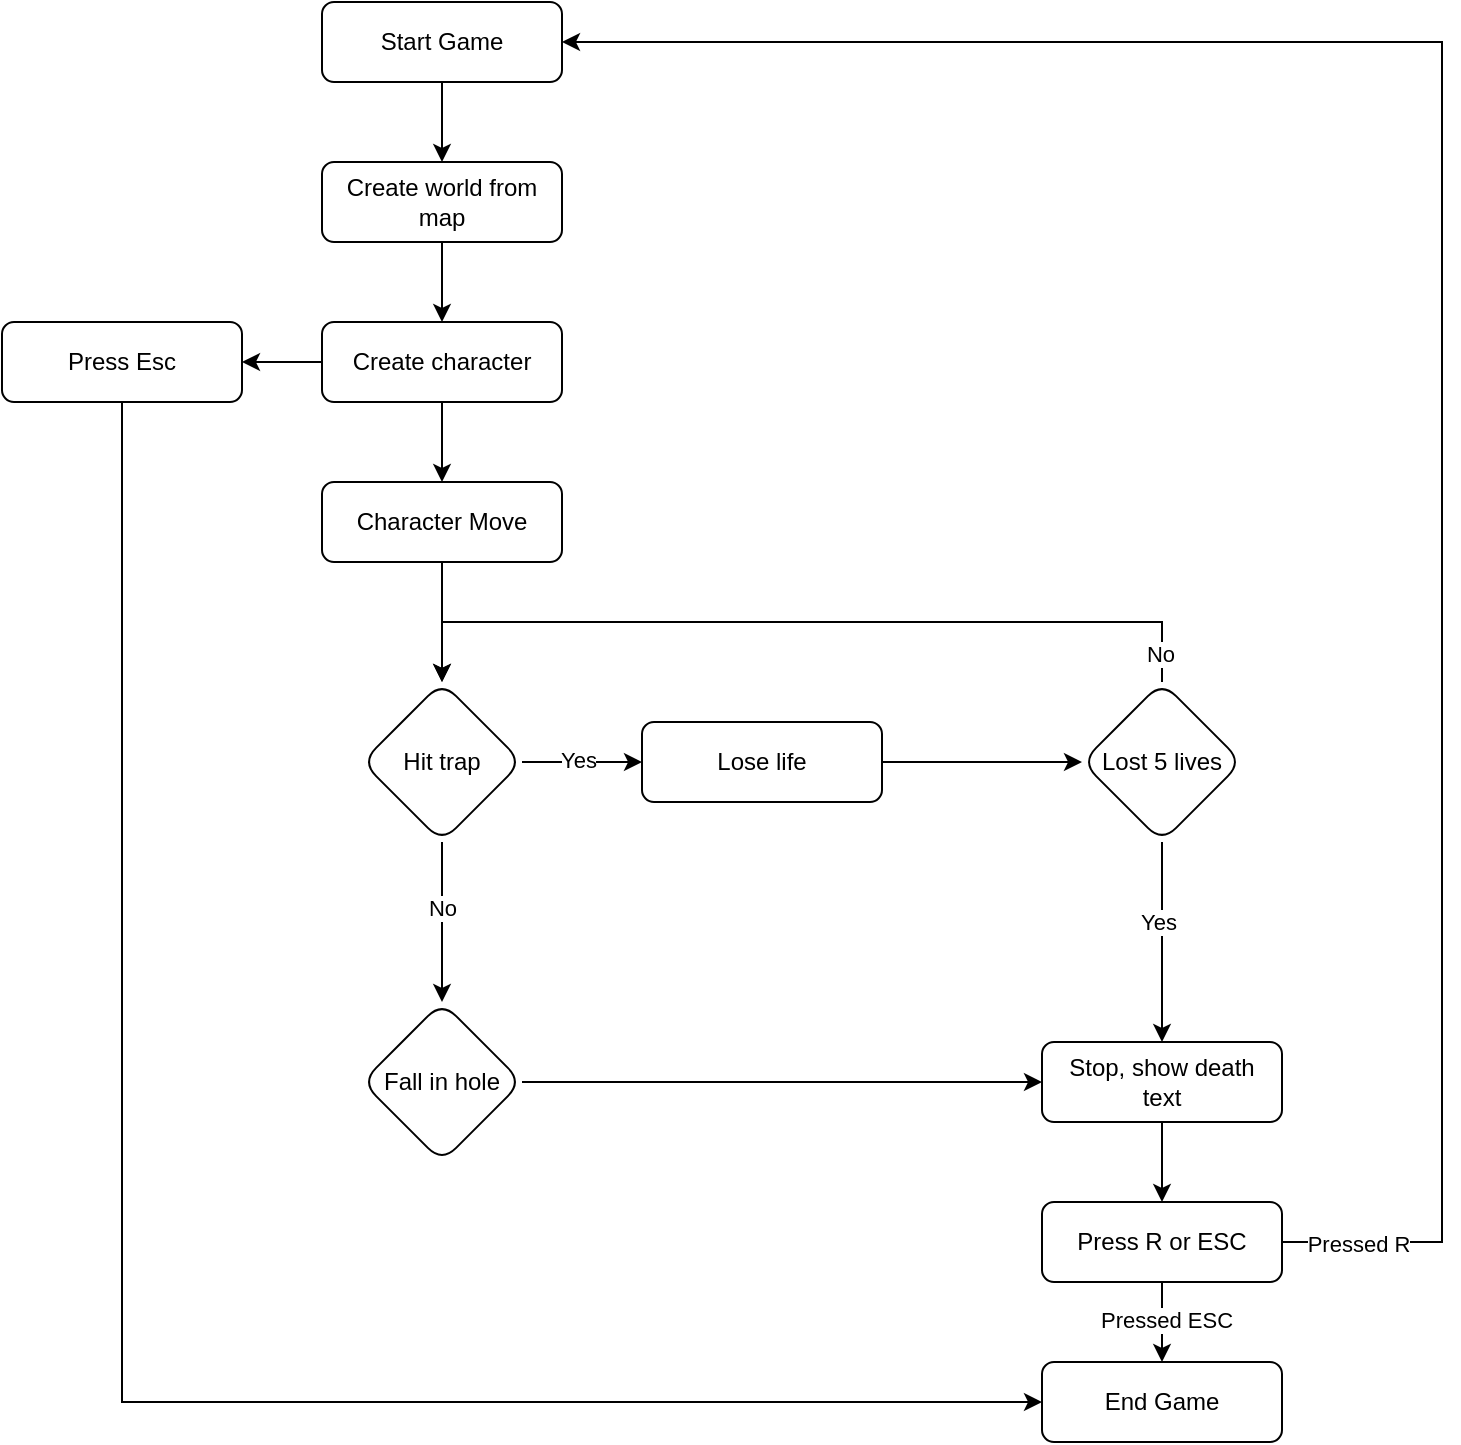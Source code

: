 <mxfile version="24.2.7" type="github">
  <diagram id="C5RBs43oDa-KdzZeNtuy" name="Page-1">
    <mxGraphModel dx="1434" dy="787" grid="1" gridSize="10" guides="1" tooltips="1" connect="1" arrows="1" fold="1" page="1" pageScale="1" pageWidth="827" pageHeight="1169" math="0" shadow="0">
      <root>
        <mxCell id="WIyWlLk6GJQsqaUBKTNV-0" />
        <mxCell id="WIyWlLk6GJQsqaUBKTNV-1" parent="WIyWlLk6GJQsqaUBKTNV-0" />
        <mxCell id="Xyd09oVZsqmvbqAqv105-24" value="" style="edgeStyle=orthogonalEdgeStyle;rounded=0;orthogonalLoop=1;jettySize=auto;html=1;" edge="1" parent="WIyWlLk6GJQsqaUBKTNV-1" source="WIyWlLk6GJQsqaUBKTNV-3" target="Xyd09oVZsqmvbqAqv105-23">
          <mxGeometry relative="1" as="geometry" />
        </mxCell>
        <mxCell id="WIyWlLk6GJQsqaUBKTNV-3" value="Start Game" style="rounded=1;whiteSpace=wrap;html=1;fontSize=12;glass=0;strokeWidth=1;shadow=0;" parent="WIyWlLk6GJQsqaUBKTNV-1" vertex="1">
          <mxGeometry x="160" y="80" width="120" height="40" as="geometry" />
        </mxCell>
        <mxCell id="Xyd09oVZsqmvbqAqv105-8" value="" style="edgeStyle=orthogonalEdgeStyle;rounded=0;orthogonalLoop=1;jettySize=auto;html=1;" edge="1" parent="WIyWlLk6GJQsqaUBKTNV-1" source="WIyWlLk6GJQsqaUBKTNV-12" target="Xyd09oVZsqmvbqAqv105-7">
          <mxGeometry relative="1" as="geometry" />
        </mxCell>
        <mxCell id="WIyWlLk6GJQsqaUBKTNV-12" value="Lose life" style="rounded=1;whiteSpace=wrap;html=1;fontSize=12;glass=0;strokeWidth=1;shadow=0;" parent="WIyWlLk6GJQsqaUBKTNV-1" vertex="1">
          <mxGeometry x="320" y="440" width="120" height="40" as="geometry" />
        </mxCell>
        <mxCell id="Xyd09oVZsqmvbqAqv105-10" value="" style="edgeStyle=orthogonalEdgeStyle;rounded=0;orthogonalLoop=1;jettySize=auto;html=1;" edge="1" parent="WIyWlLk6GJQsqaUBKTNV-1" source="Xyd09oVZsqmvbqAqv105-1" target="Xyd09oVZsqmvbqAqv105-9">
          <mxGeometry relative="1" as="geometry" />
        </mxCell>
        <mxCell id="Xyd09oVZsqmvbqAqv105-1" value="Character Move" style="rounded=1;whiteSpace=wrap;html=1;" vertex="1" parent="WIyWlLk6GJQsqaUBKTNV-1">
          <mxGeometry x="160" y="320" width="120" height="40" as="geometry" />
        </mxCell>
        <mxCell id="Xyd09oVZsqmvbqAqv105-14" style="edgeStyle=orthogonalEdgeStyle;rounded=0;orthogonalLoop=1;jettySize=auto;html=1;entryX=0.5;entryY=0;entryDx=0;entryDy=0;" edge="1" parent="WIyWlLk6GJQsqaUBKTNV-1" source="Xyd09oVZsqmvbqAqv105-7" target="Xyd09oVZsqmvbqAqv105-9">
          <mxGeometry relative="1" as="geometry">
            <Array as="points">
              <mxPoint x="580" y="390" />
              <mxPoint x="220" y="390" />
            </Array>
          </mxGeometry>
        </mxCell>
        <mxCell id="Xyd09oVZsqmvbqAqv105-15" value="No" style="edgeLabel;html=1;align=center;verticalAlign=middle;resizable=0;points=[];" vertex="1" connectable="0" parent="Xyd09oVZsqmvbqAqv105-14">
          <mxGeometry x="-0.933" y="1" relative="1" as="geometry">
            <mxPoint as="offset" />
          </mxGeometry>
        </mxCell>
        <mxCell id="Xyd09oVZsqmvbqAqv105-17" value="" style="edgeStyle=orthogonalEdgeStyle;rounded=0;orthogonalLoop=1;jettySize=auto;html=1;" edge="1" parent="WIyWlLk6GJQsqaUBKTNV-1" source="Xyd09oVZsqmvbqAqv105-7" target="Xyd09oVZsqmvbqAqv105-16">
          <mxGeometry relative="1" as="geometry" />
        </mxCell>
        <mxCell id="Xyd09oVZsqmvbqAqv105-18" value="Yes" style="edgeLabel;html=1;align=center;verticalAlign=middle;resizable=0;points=[];" vertex="1" connectable="0" parent="Xyd09oVZsqmvbqAqv105-17">
          <mxGeometry x="-0.2" y="-2" relative="1" as="geometry">
            <mxPoint as="offset" />
          </mxGeometry>
        </mxCell>
        <mxCell id="Xyd09oVZsqmvbqAqv105-7" value="Lost 5 lives" style="rhombus;whiteSpace=wrap;html=1;rounded=1;glass=0;strokeWidth=1;shadow=0;" vertex="1" parent="WIyWlLk6GJQsqaUBKTNV-1">
          <mxGeometry x="540" y="420" width="80" height="80" as="geometry" />
        </mxCell>
        <mxCell id="Xyd09oVZsqmvbqAqv105-11" value="" style="edgeStyle=orthogonalEdgeStyle;rounded=0;orthogonalLoop=1;jettySize=auto;html=1;" edge="1" parent="WIyWlLk6GJQsqaUBKTNV-1" source="Xyd09oVZsqmvbqAqv105-9" target="WIyWlLk6GJQsqaUBKTNV-12">
          <mxGeometry relative="1" as="geometry" />
        </mxCell>
        <mxCell id="Xyd09oVZsqmvbqAqv105-20" value="Yes" style="edgeLabel;html=1;align=center;verticalAlign=middle;resizable=0;points=[];" vertex="1" connectable="0" parent="Xyd09oVZsqmvbqAqv105-11">
          <mxGeometry x="-0.067" y="1" relative="1" as="geometry">
            <mxPoint as="offset" />
          </mxGeometry>
        </mxCell>
        <mxCell id="Xyd09oVZsqmvbqAqv105-13" value="" style="edgeStyle=orthogonalEdgeStyle;rounded=0;orthogonalLoop=1;jettySize=auto;html=1;" edge="1" parent="WIyWlLk6GJQsqaUBKTNV-1" source="Xyd09oVZsqmvbqAqv105-9" target="Xyd09oVZsqmvbqAqv105-12">
          <mxGeometry relative="1" as="geometry" />
        </mxCell>
        <mxCell id="Xyd09oVZsqmvbqAqv105-21" value="No" style="edgeLabel;html=1;align=center;verticalAlign=middle;resizable=0;points=[];" vertex="1" connectable="0" parent="Xyd09oVZsqmvbqAqv105-13">
          <mxGeometry x="-0.175" relative="1" as="geometry">
            <mxPoint as="offset" />
          </mxGeometry>
        </mxCell>
        <mxCell id="Xyd09oVZsqmvbqAqv105-9" value="Hit trap" style="rhombus;whiteSpace=wrap;html=1;rounded=1;" vertex="1" parent="WIyWlLk6GJQsqaUBKTNV-1">
          <mxGeometry x="180" y="420" width="80" height="80" as="geometry" />
        </mxCell>
        <mxCell id="Xyd09oVZsqmvbqAqv105-22" style="edgeStyle=orthogonalEdgeStyle;rounded=0;orthogonalLoop=1;jettySize=auto;html=1;entryX=0;entryY=0.5;entryDx=0;entryDy=0;" edge="1" parent="WIyWlLk6GJQsqaUBKTNV-1" source="Xyd09oVZsqmvbqAqv105-12" target="Xyd09oVZsqmvbqAqv105-16">
          <mxGeometry relative="1" as="geometry" />
        </mxCell>
        <mxCell id="Xyd09oVZsqmvbqAqv105-12" value="Fall in hole" style="rhombus;whiteSpace=wrap;html=1;rounded=1;" vertex="1" parent="WIyWlLk6GJQsqaUBKTNV-1">
          <mxGeometry x="180" y="580" width="80" height="80" as="geometry" />
        </mxCell>
        <mxCell id="Xyd09oVZsqmvbqAqv105-29" value="" style="edgeStyle=orthogonalEdgeStyle;rounded=0;orthogonalLoop=1;jettySize=auto;html=1;" edge="1" parent="WIyWlLk6GJQsqaUBKTNV-1" source="Xyd09oVZsqmvbqAqv105-16" target="Xyd09oVZsqmvbqAqv105-28">
          <mxGeometry relative="1" as="geometry" />
        </mxCell>
        <mxCell id="Xyd09oVZsqmvbqAqv105-16" value="&lt;div&gt;Stop, show death&lt;/div&gt;&lt;div&gt;text&lt;/div&gt;" style="whiteSpace=wrap;html=1;rounded=1;glass=0;strokeWidth=1;shadow=0;" vertex="1" parent="WIyWlLk6GJQsqaUBKTNV-1">
          <mxGeometry x="520" y="600" width="120" height="40" as="geometry" />
        </mxCell>
        <mxCell id="Xyd09oVZsqmvbqAqv105-26" value="" style="edgeStyle=orthogonalEdgeStyle;rounded=0;orthogonalLoop=1;jettySize=auto;html=1;" edge="1" parent="WIyWlLk6GJQsqaUBKTNV-1" source="Xyd09oVZsqmvbqAqv105-23" target="Xyd09oVZsqmvbqAqv105-25">
          <mxGeometry relative="1" as="geometry" />
        </mxCell>
        <mxCell id="Xyd09oVZsqmvbqAqv105-23" value="Create world from map" style="whiteSpace=wrap;html=1;rounded=1;glass=0;strokeWidth=1;shadow=0;" vertex="1" parent="WIyWlLk6GJQsqaUBKTNV-1">
          <mxGeometry x="160" y="160" width="120" height="40" as="geometry" />
        </mxCell>
        <mxCell id="Xyd09oVZsqmvbqAqv105-27" value="" style="edgeStyle=orthogonalEdgeStyle;rounded=0;orthogonalLoop=1;jettySize=auto;html=1;" edge="1" parent="WIyWlLk6GJQsqaUBKTNV-1" source="Xyd09oVZsqmvbqAqv105-25" target="Xyd09oVZsqmvbqAqv105-1">
          <mxGeometry relative="1" as="geometry" />
        </mxCell>
        <mxCell id="Xyd09oVZsqmvbqAqv105-35" value="" style="edgeStyle=orthogonalEdgeStyle;rounded=0;orthogonalLoop=1;jettySize=auto;html=1;" edge="1" parent="WIyWlLk6GJQsqaUBKTNV-1" source="Xyd09oVZsqmvbqAqv105-25" target="Xyd09oVZsqmvbqAqv105-34">
          <mxGeometry relative="1" as="geometry" />
        </mxCell>
        <mxCell id="Xyd09oVZsqmvbqAqv105-25" value="Create character" style="whiteSpace=wrap;html=1;rounded=1;glass=0;strokeWidth=1;shadow=0;" vertex="1" parent="WIyWlLk6GJQsqaUBKTNV-1">
          <mxGeometry x="160" y="240" width="120" height="40" as="geometry" />
        </mxCell>
        <mxCell id="Xyd09oVZsqmvbqAqv105-30" style="edgeStyle=orthogonalEdgeStyle;rounded=0;orthogonalLoop=1;jettySize=auto;html=1;entryX=1;entryY=0.5;entryDx=0;entryDy=0;" edge="1" parent="WIyWlLk6GJQsqaUBKTNV-1" source="Xyd09oVZsqmvbqAqv105-28" target="WIyWlLk6GJQsqaUBKTNV-3">
          <mxGeometry relative="1" as="geometry">
            <Array as="points">
              <mxPoint x="720" y="700" />
              <mxPoint x="720" y="100" />
            </Array>
          </mxGeometry>
        </mxCell>
        <mxCell id="Xyd09oVZsqmvbqAqv105-31" value="Pressed R" style="edgeLabel;html=1;align=center;verticalAlign=middle;resizable=0;points=[];" vertex="1" connectable="0" parent="Xyd09oVZsqmvbqAqv105-30">
          <mxGeometry x="-0.932" y="-1" relative="1" as="geometry">
            <mxPoint as="offset" />
          </mxGeometry>
        </mxCell>
        <mxCell id="Xyd09oVZsqmvbqAqv105-33" value="" style="edgeStyle=orthogonalEdgeStyle;rounded=0;orthogonalLoop=1;jettySize=auto;html=1;" edge="1" parent="WIyWlLk6GJQsqaUBKTNV-1" source="Xyd09oVZsqmvbqAqv105-28" target="Xyd09oVZsqmvbqAqv105-32">
          <mxGeometry relative="1" as="geometry" />
        </mxCell>
        <mxCell id="Xyd09oVZsqmvbqAqv105-37" value="Pressed ESC" style="edgeLabel;html=1;align=center;verticalAlign=middle;resizable=0;points=[];" vertex="1" connectable="0" parent="Xyd09oVZsqmvbqAqv105-33">
          <mxGeometry x="-0.05" y="2" relative="1" as="geometry">
            <mxPoint as="offset" />
          </mxGeometry>
        </mxCell>
        <mxCell id="Xyd09oVZsqmvbqAqv105-28" value="Press R or ESC" style="whiteSpace=wrap;html=1;rounded=1;glass=0;strokeWidth=1;shadow=0;" vertex="1" parent="WIyWlLk6GJQsqaUBKTNV-1">
          <mxGeometry x="520" y="680" width="120" height="40" as="geometry" />
        </mxCell>
        <mxCell id="Xyd09oVZsqmvbqAqv105-32" value="End Game" style="whiteSpace=wrap;html=1;rounded=1;glass=0;strokeWidth=1;shadow=0;" vertex="1" parent="WIyWlLk6GJQsqaUBKTNV-1">
          <mxGeometry x="520" y="760" width="120" height="40" as="geometry" />
        </mxCell>
        <mxCell id="Xyd09oVZsqmvbqAqv105-36" style="edgeStyle=orthogonalEdgeStyle;rounded=0;orthogonalLoop=1;jettySize=auto;html=1;entryX=0;entryY=0.5;entryDx=0;entryDy=0;" edge="1" parent="WIyWlLk6GJQsqaUBKTNV-1" source="Xyd09oVZsqmvbqAqv105-34" target="Xyd09oVZsqmvbqAqv105-32">
          <mxGeometry relative="1" as="geometry">
            <Array as="points">
              <mxPoint x="60" y="780" />
            </Array>
          </mxGeometry>
        </mxCell>
        <mxCell id="Xyd09oVZsqmvbqAqv105-34" value="Press Esc" style="whiteSpace=wrap;html=1;rounded=1;glass=0;strokeWidth=1;shadow=0;" vertex="1" parent="WIyWlLk6GJQsqaUBKTNV-1">
          <mxGeometry y="240" width="120" height="40" as="geometry" />
        </mxCell>
      </root>
    </mxGraphModel>
  </diagram>
</mxfile>
